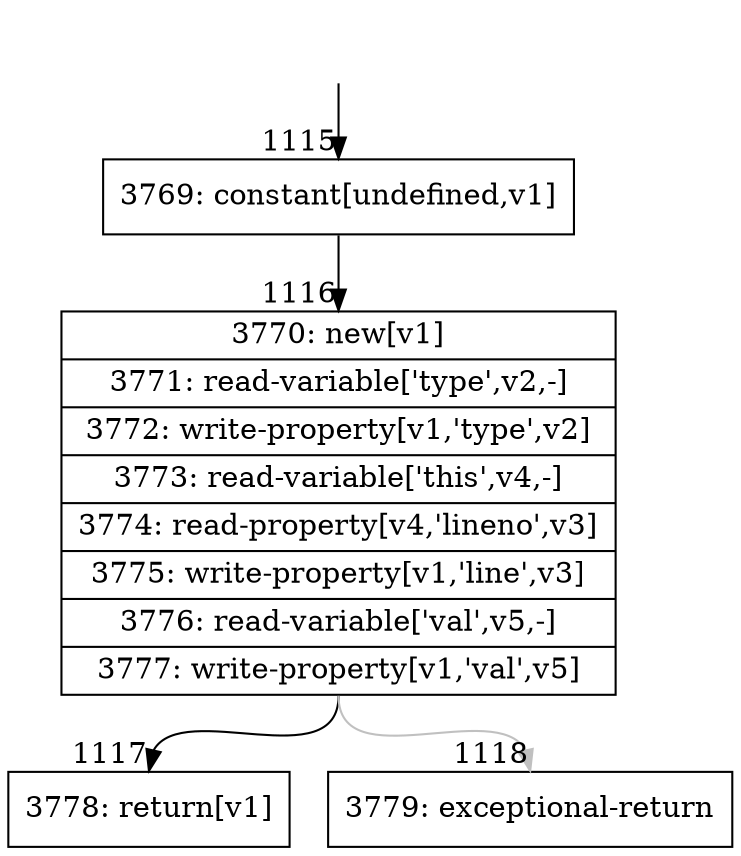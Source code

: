 digraph {
rankdir="TD"
BB_entry59[shape=none,label=""];
BB_entry59 -> BB1115 [tailport=s, headport=n, headlabel="    1115"]
BB1115 [shape=record label="{3769: constant[undefined,v1]}" ] 
BB1115 -> BB1116 [tailport=s, headport=n, headlabel="      1116"]
BB1116 [shape=record label="{3770: new[v1]|3771: read-variable['type',v2,-]|3772: write-property[v1,'type',v2]|3773: read-variable['this',v4,-]|3774: read-property[v4,'lineno',v3]|3775: write-property[v1,'line',v3]|3776: read-variable['val',v5,-]|3777: write-property[v1,'val',v5]}" ] 
BB1116 -> BB1117 [tailport=s, headport=n, headlabel="      1117"]
BB1116 -> BB1118 [tailport=s, headport=n, color=gray, headlabel="      1118"]
BB1117 [shape=record label="{3778: return[v1]}" ] 
BB1118 [shape=record label="{3779: exceptional-return}" ] 
//#$~ 1248
}

